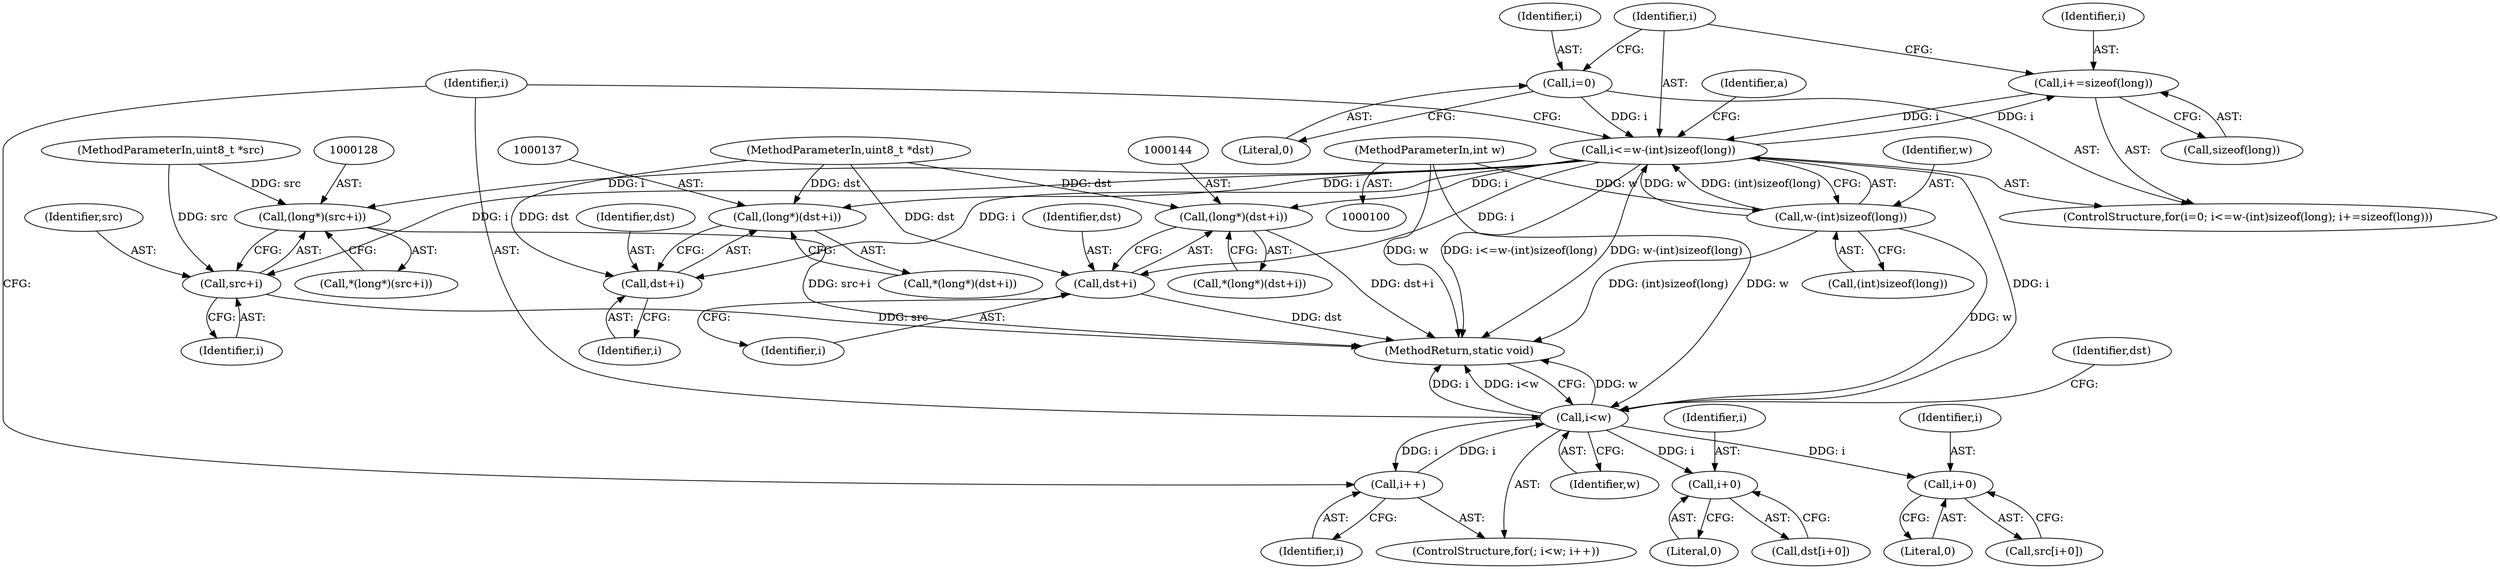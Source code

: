 digraph "0_FFmpeg_454a11a1c9c686c78aa97954306fb63453299760@API" {
"1000118" [label="(Call,i+=sizeof(long))"];
"1000110" [label="(Call,i<=w-(int)sizeof(long))"];
"1000107" [label="(Call,i=0)"];
"1000118" [label="(Call,i+=sizeof(long))"];
"1000112" [label="(Call,w-(int)sizeof(long))"];
"1000103" [label="(MethodParameterIn,int w)"];
"1000127" [label="(Call,(long*)(src+i))"];
"1000129" [label="(Call,src+i)"];
"1000136" [label="(Call,(long*)(dst+i))"];
"1000138" [label="(Call,dst+i)"];
"1000143" [label="(Call,(long*)(dst+i))"];
"1000145" [label="(Call,dst+i)"];
"1000162" [label="(Call,i<w)"];
"1000165" [label="(Call,i++)"];
"1000170" [label="(Call,i+0)"];
"1000175" [label="(Call,i+0)"];
"1000109" [label="(Literal,0)"];
"1000143" [label="(Call,(long*)(dst+i))"];
"1000175" [label="(Call,i+0)"];
"1000162" [label="(Call,i<w)"];
"1000142" [label="(Call,*(long*)(dst+i))"];
"1000161" [label="(ControlStructure,for(; i<w; i++))"];
"1000118" [label="(Call,i+=sizeof(long))"];
"1000176" [label="(Identifier,i)"];
"1000119" [label="(Identifier,i)"];
"1000169" [label="(Identifier,dst)"];
"1000136" [label="(Call,(long*)(dst+i))"];
"1000166" [label="(Identifier,i)"];
"1000139" [label="(Identifier,dst)"];
"1000177" [label="(Literal,0)"];
"1000110" [label="(Call,i<=w-(int)sizeof(long))"];
"1000140" [label="(Identifier,i)"];
"1000120" [label="(Call,sizeof(long))"];
"1000131" [label="(Identifier,i)"];
"1000103" [label="(MethodParameterIn,int w)"];
"1000102" [label="(MethodParameterIn,uint8_t *src)"];
"1000130" [label="(Identifier,src)"];
"1000111" [label="(Identifier,i)"];
"1000135" [label="(Call,*(long*)(dst+i))"];
"1000112" [label="(Call,w-(int)sizeof(long))"];
"1000114" [label="(Call,(int)sizeof(long))"];
"1000107" [label="(Call,i=0)"];
"1000165" [label="(Call,i++)"];
"1000171" [label="(Identifier,i)"];
"1000125" [label="(Identifier,a)"];
"1000173" [label="(Call,src[i+0])"];
"1000147" [label="(Identifier,i)"];
"1000138" [label="(Call,dst+i)"];
"1000145" [label="(Call,dst+i)"];
"1000101" [label="(MethodParameterIn,uint8_t *dst)"];
"1000126" [label="(Call,*(long*)(src+i))"];
"1000170" [label="(Call,i+0)"];
"1000113" [label="(Identifier,w)"];
"1000178" [label="(MethodReturn,static void)"];
"1000108" [label="(Identifier,i)"];
"1000106" [label="(ControlStructure,for(i=0; i<=w-(int)sizeof(long); i+=sizeof(long)))"];
"1000127" [label="(Call,(long*)(src+i))"];
"1000129" [label="(Call,src+i)"];
"1000168" [label="(Call,dst[i+0])"];
"1000146" [label="(Identifier,dst)"];
"1000163" [label="(Identifier,i)"];
"1000164" [label="(Identifier,w)"];
"1000172" [label="(Literal,0)"];
"1000118" -> "1000106"  [label="AST: "];
"1000118" -> "1000120"  [label="CFG: "];
"1000119" -> "1000118"  [label="AST: "];
"1000120" -> "1000118"  [label="AST: "];
"1000111" -> "1000118"  [label="CFG: "];
"1000118" -> "1000110"  [label="DDG: i"];
"1000110" -> "1000118"  [label="DDG: i"];
"1000110" -> "1000106"  [label="AST: "];
"1000110" -> "1000112"  [label="CFG: "];
"1000111" -> "1000110"  [label="AST: "];
"1000112" -> "1000110"  [label="AST: "];
"1000125" -> "1000110"  [label="CFG: "];
"1000163" -> "1000110"  [label="CFG: "];
"1000110" -> "1000178"  [label="DDG: w-(int)sizeof(long)"];
"1000110" -> "1000178"  [label="DDG: i<=w-(int)sizeof(long)"];
"1000107" -> "1000110"  [label="DDG: i"];
"1000112" -> "1000110"  [label="DDG: w"];
"1000112" -> "1000110"  [label="DDG: (int)sizeof(long)"];
"1000110" -> "1000127"  [label="DDG: i"];
"1000110" -> "1000129"  [label="DDG: i"];
"1000110" -> "1000136"  [label="DDG: i"];
"1000110" -> "1000138"  [label="DDG: i"];
"1000110" -> "1000143"  [label="DDG: i"];
"1000110" -> "1000145"  [label="DDG: i"];
"1000110" -> "1000162"  [label="DDG: i"];
"1000107" -> "1000106"  [label="AST: "];
"1000107" -> "1000109"  [label="CFG: "];
"1000108" -> "1000107"  [label="AST: "];
"1000109" -> "1000107"  [label="AST: "];
"1000111" -> "1000107"  [label="CFG: "];
"1000112" -> "1000114"  [label="CFG: "];
"1000113" -> "1000112"  [label="AST: "];
"1000114" -> "1000112"  [label="AST: "];
"1000112" -> "1000178"  [label="DDG: (int)sizeof(long)"];
"1000103" -> "1000112"  [label="DDG: w"];
"1000112" -> "1000162"  [label="DDG: w"];
"1000103" -> "1000100"  [label="AST: "];
"1000103" -> "1000178"  [label="DDG: w"];
"1000103" -> "1000162"  [label="DDG: w"];
"1000127" -> "1000126"  [label="AST: "];
"1000127" -> "1000129"  [label="CFG: "];
"1000128" -> "1000127"  [label="AST: "];
"1000129" -> "1000127"  [label="AST: "];
"1000126" -> "1000127"  [label="CFG: "];
"1000127" -> "1000178"  [label="DDG: src+i"];
"1000102" -> "1000127"  [label="DDG: src"];
"1000129" -> "1000131"  [label="CFG: "];
"1000130" -> "1000129"  [label="AST: "];
"1000131" -> "1000129"  [label="AST: "];
"1000129" -> "1000178"  [label="DDG: src"];
"1000102" -> "1000129"  [label="DDG: src"];
"1000136" -> "1000135"  [label="AST: "];
"1000136" -> "1000138"  [label="CFG: "];
"1000137" -> "1000136"  [label="AST: "];
"1000138" -> "1000136"  [label="AST: "];
"1000135" -> "1000136"  [label="CFG: "];
"1000101" -> "1000136"  [label="DDG: dst"];
"1000138" -> "1000140"  [label="CFG: "];
"1000139" -> "1000138"  [label="AST: "];
"1000140" -> "1000138"  [label="AST: "];
"1000101" -> "1000138"  [label="DDG: dst"];
"1000143" -> "1000142"  [label="AST: "];
"1000143" -> "1000145"  [label="CFG: "];
"1000144" -> "1000143"  [label="AST: "];
"1000145" -> "1000143"  [label="AST: "];
"1000142" -> "1000143"  [label="CFG: "];
"1000143" -> "1000178"  [label="DDG: dst+i"];
"1000101" -> "1000143"  [label="DDG: dst"];
"1000145" -> "1000147"  [label="CFG: "];
"1000146" -> "1000145"  [label="AST: "];
"1000147" -> "1000145"  [label="AST: "];
"1000145" -> "1000178"  [label="DDG: dst"];
"1000101" -> "1000145"  [label="DDG: dst"];
"1000162" -> "1000161"  [label="AST: "];
"1000162" -> "1000164"  [label="CFG: "];
"1000163" -> "1000162"  [label="AST: "];
"1000164" -> "1000162"  [label="AST: "];
"1000169" -> "1000162"  [label="CFG: "];
"1000178" -> "1000162"  [label="CFG: "];
"1000162" -> "1000178"  [label="DDG: w"];
"1000162" -> "1000178"  [label="DDG: i"];
"1000162" -> "1000178"  [label="DDG: i<w"];
"1000165" -> "1000162"  [label="DDG: i"];
"1000162" -> "1000165"  [label="DDG: i"];
"1000162" -> "1000170"  [label="DDG: i"];
"1000162" -> "1000175"  [label="DDG: i"];
"1000165" -> "1000161"  [label="AST: "];
"1000165" -> "1000166"  [label="CFG: "];
"1000166" -> "1000165"  [label="AST: "];
"1000163" -> "1000165"  [label="CFG: "];
"1000170" -> "1000168"  [label="AST: "];
"1000170" -> "1000172"  [label="CFG: "];
"1000171" -> "1000170"  [label="AST: "];
"1000172" -> "1000170"  [label="AST: "];
"1000168" -> "1000170"  [label="CFG: "];
"1000175" -> "1000173"  [label="AST: "];
"1000175" -> "1000177"  [label="CFG: "];
"1000176" -> "1000175"  [label="AST: "];
"1000177" -> "1000175"  [label="AST: "];
"1000173" -> "1000175"  [label="CFG: "];
}
